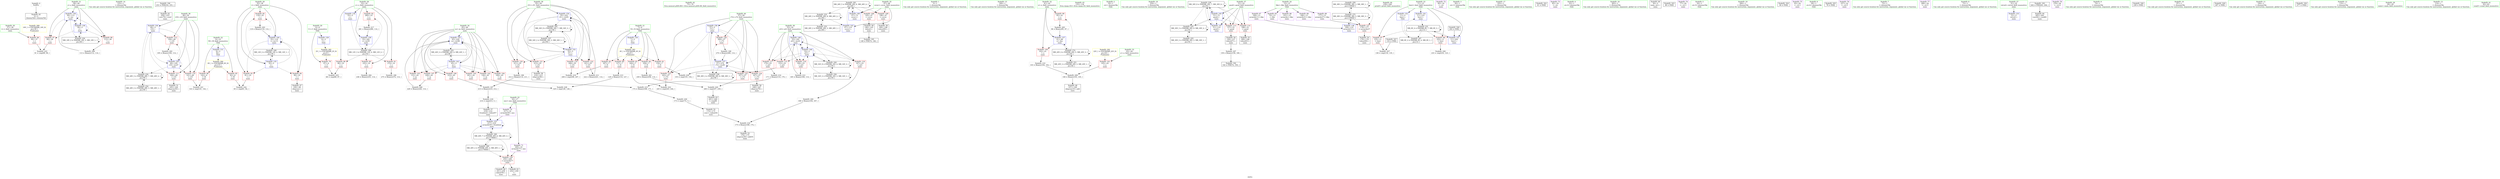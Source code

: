 digraph "SVFG" {
	label="SVFG";

	Node0x555d9d8793c0 [shape=record,color=grey,label="{NodeID: 0\nNullPtr}"];
	Node0x555d9d8793c0 -> Node0x555d9d8a2220[style=solid];
	Node0x555d9d8a2520 [shape=record,color=red,label="{NodeID: 97\n89\<--39\n\<--j\nmain\n}"];
	Node0x555d9d8a2520 -> Node0x555d9d8b0730[style=solid];
	Node0x555d9d87c600 [shape=record,color=green,label="{NodeID: 14\n123\<--1\n\<--dummyObj\nCan only get source location for instruction, argument, global var or function.}"];
	Node0x555d9d8a66b0 [shape=record,color=black,label="{NodeID: 194\n253 = PHI(254, 255, )\n}"];
	Node0x555d9d8a66b0 -> Node0x555d9d8a3fd0[style=solid];
	Node0x555d9d8a3080 [shape=record,color=red,label="{NodeID: 111\n164\<--49\n\<--i19\nmain\n}"];
	Node0x555d9d8a3080 -> Node0x555d9d8a36e0[style=solid];
	Node0x555d9d87de70 [shape=record,color=green,label="{NodeID: 28\n33\<--34\nc\<--c_field_insensitive\nmain\n}"];
	Node0x555d9d87de70 -> Node0x555d9d8a55c0[style=solid];
	Node0x555d9d87de70 -> Node0x555d9d8a5690[style=solid];
	Node0x555d9d87de70 -> Node0x555d9d8a5760[style=solid];
	Node0x555d9d87de70 -> Node0x555d9d8a5830[style=solid];
	Node0x555d9d87de70 -> Node0x555d9d8a8b30[style=solid];
	Node0x555d9d87de70 -> Node0x555d9d8a9eb0[style=solid];
	Node0x555d9d8af0b0 [shape=record,color=grey,label="{NodeID: 208\n113 = Binary(112, 114, )\n}"];
	Node0x555d9d8af0b0 -> Node0x555d9d8a8f40[style=solid];
	Node0x555d9d8a8320 [shape=record,color=red,label="{NodeID: 125\n257\<--57\n\<--i72\nmain\n}"];
	Node0x555d9d8a8320 -> Node0x555d9d8b02b0[style=solid];
	Node0x555d9d87ee60 [shape=record,color=green,label="{NodeID: 42\n75\<--76\nllvm.memset.p0i8.i64\<--llvm.memset.p0i8.i64_field_insensitive\n}"];
	Node0x555d9d8b05b0 [shape=record,color=grey,label="{NodeID: 222\n245 = cmp(243, 244, )\n}"];
	Node0x555d9d8a8f40 [shape=record,color=blue,label="{NodeID: 139\n39\<--113\nj\<--inc\nmain\n}"];
	Node0x555d9d8a8f40 -> Node0x555d9d8a2520[style=dashed];
	Node0x555d9d8a8f40 -> Node0x555d9d8a25f0[style=dashed];
	Node0x555d9d8a8f40 -> Node0x555d9d8a8cd0[style=dashed];
	Node0x555d9d8a8f40 -> Node0x555d9d8a8f40[style=dashed];
	Node0x555d9d8a8f40 -> Node0x555d9d8be300[style=dashed];
	Node0x555d9d8a3af0 [shape=record,color=black,label="{NodeID: 56\n199\<--198\ntobool49\<--\nmain\n}"];
	Node0x555d9d8a9aa0 [shape=record,color=blue,label="{NodeID: 153\n217\<--218\narrayidx59\<--frombool\nmain\n}"];
	Node0x555d9d8a9aa0 -> Node0x555d9d8a9aa0[style=dashed];
	Node0x555d9d8a9aa0 -> Node0x555d9d8bcf00[style=dashed];
	Node0x555d9d8a4650 [shape=record,color=purple,label="{NodeID: 70\n217\<--16\narrayidx59\<--ans\nmain\n}"];
	Node0x555d9d8a4650 -> Node0x555d9d8a9aa0[style=solid];
	Node0x555d9d8be300 [shape=record,color=black,label="{NodeID: 250\nMR_18V_2 = PHI(MR_18V_3, MR_18V_1, )\npts\{40 \}\n}"];
	Node0x555d9d8be300 -> Node0x555d9d8a8cd0[style=dashed];
	Node0x555d9d8be300 -> Node0x555d9d8be300[style=dashed];
	Node0x555d9d8a51b0 [shape=record,color=red,label="{NodeID: 84\n258\<--7\n\<--N\nmain\n}"];
	Node0x555d9d8a51b0 -> Node0x555d9d8ae630[style=solid];
	Node0x555d9d8a1ee0 [shape=record,color=green,label="{NodeID: 1\n5\<--1\n\<--dummyObj\nCan only get source location for instruction, argument, global var or function.}"];
	Node0x555d9d8a25f0 [shape=record,color=red,label="{NodeID: 98\n112\<--39\n\<--j\nmain\n}"];
	Node0x555d9d8a25f0 -> Node0x555d9d8af0b0[style=solid];
	Node0x555d9d87c6d0 [shape=record,color=green,label="{NodeID: 15\n160\<--1\n\<--dummyObj\nCan only get source location for instruction, argument, global var or function.}"];
	Node0x555d9d8a6840 [shape=record,color=black,label="{NodeID: 195\n148 = PHI(74, 146, )\n}"];
	Node0x555d9d8a3150 [shape=record,color=red,label="{NodeID: 112\n194\<--49\n\<--i19\nmain\n}"];
	Node0x555d9d8a3150 -> Node0x555d9d8ae7b0[style=solid];
	Node0x555d9d87df40 [shape=record,color=green,label="{NodeID: 29\n35\<--36\ni\<--i_field_insensitive\nmain\n}"];
	Node0x555d9d87df40 -> Node0x555d9d8a5900[style=solid];
	Node0x555d9d87df40 -> Node0x555d9d8a59d0[style=solid];
	Node0x555d9d87df40 -> Node0x555d9d8a5aa0[style=solid];
	Node0x555d9d87df40 -> Node0x555d9d8a8c00[style=solid];
	Node0x555d9d87df40 -> Node0x555d9d8a9010[style=solid];
	Node0x555d9d8c9a00 [shape=record,color=yellow,style=double,label="{NodeID: 292\n22V_1 = ENCHI(MR_22V_0)\npts\{44 \}\nFun[main]}"];
	Node0x555d9d8c9a00 -> Node0x555d9d8a2860[style=dashed];
	Node0x555d9d8af230 [shape=record,color=grey,label="{NodeID: 209\n106 = Binary(103, 105, )\n}"];
	Node0x555d9d8af230 -> Node0x555d9d8a3470[style=solid];
	Node0x555d9d8a83f0 [shape=record,color=red,label="{NodeID: 126\n269\<--57\n\<--i72\nmain\n}"];
	Node0x555d9d8a83f0 -> Node0x555d9d8ae330[style=solid];
	Node0x555d9d87ef60 [shape=record,color=green,label="{NodeID: 43\n133\<--134\nllvm.ctpop.i32\<--llvm.ctpop.i32_field_insensitive\n}"];
	Node0x555d9d8b0730 [shape=record,color=grey,label="{NodeID: 223\n91 = cmp(89, 90, )\n}"];
	Node0x555d9d8a9010 [shape=record,color=blue,label="{NodeID: 140\n35\<--119\ni\<--inc13\nmain\n}"];
	Node0x555d9d8a9010 -> Node0x555d9d8a5900[style=dashed];
	Node0x555d9d8a9010 -> Node0x555d9d8a59d0[style=dashed];
	Node0x555d9d8a9010 -> Node0x555d9d8a5aa0[style=dashed];
	Node0x555d9d8a9010 -> Node0x555d9d8a9010[style=dashed];
	Node0x555d9d8a9010 -> Node0x555d9d8bde00[style=dashed];
	Node0x555d9d8a3bc0 [shape=record,color=black,label="{NodeID: 57\n218\<--214\nfrombool\<--tobool57\nmain\n}"];
	Node0x555d9d8a3bc0 -> Node0x555d9d8a9aa0[style=solid];
	Node0x555d9d8a9b70 [shape=record,color=blue,label="{NodeID: 154\n55\<--222\ni51\<--inc61\nmain\n}"];
	Node0x555d9d8a9b70 -> Node0x555d9d8a7e40[style=dashed];
	Node0x555d9d8a9b70 -> Node0x555d9d8a7f10[style=dashed];
	Node0x555d9d8a9b70 -> Node0x555d9d8a7fe0[style=dashed];
	Node0x555d9d8a9b70 -> Node0x555d9d8a80b0[style=dashed];
	Node0x555d9d8a9b70 -> Node0x555d9d8a9b70[style=dashed];
	Node0x555d9d8a9b70 -> Node0x555d9d8bca00[style=dashed];
	Node0x555d9d8a4720 [shape=record,color=purple,label="{NodeID: 71\n249\<--16\narrayidx77\<--ans\nmain\n}"];
	Node0x555d9d8a4720 -> Node0x555d9d8a8590[style=solid];
	Node0x555d9d8be800 [shape=record,color=black,label="{NodeID: 251\nMR_20V_2 = PHI(MR_20V_3, MR_20V_1, )\npts\{42 \}\n}"];
	Node0x555d9d8be800 -> Node0x555d9d8be800[style=dashed];
	Node0x555d9d8be800 -> Node0x555d9d8c5f00[style=dashed];
	Node0x555d9d8a5280 [shape=record,color=red,label="{NodeID: 85\n82\<--9\n\<--M\nmain\n}"];
	Node0x555d9d8a5280 -> Node0x555d9d8b08b0[style=solid];
	Node0x555d9d8a1f70 [shape=record,color=green,label="{NodeID: 2\n18\<--1\n.str\<--dummyObj\nGlob }"];
	Node0x555d9d8a26c0 [shape=record,color=red,label="{NodeID: 99\n95\<--41\n\<--x\nmain\n}"];
	Node0x555d9d8a26c0 -> Node0x555d9d8aec30[style=solid];
	Node0x555d9d87c7a0 [shape=record,color=green,label="{NodeID: 16\n254\<--1\n\<--dummyObj\nCan only get source location for instruction, argument, global var or function.}"];
	Node0x555d9d8a69d0 [shape=record,color=grey,label="{NodeID: 196\n275 = Binary(274, 114, )\n}"];
	Node0x555d9d8a3220 [shape=record,color=red,label="{NodeID: 113\n157\<--51\n\<--good\nmain\n}"];
	Node0x555d9d8a3220 -> Node0x555d9d8a3610[style=solid];
	Node0x555d9d87e010 [shape=record,color=green,label="{NodeID: 30\n37\<--38\nt\<--t_field_insensitive\nmain\n}"];
	Node0x555d9d87e010 -> Node0x555d9d8a2450[style=solid];
	Node0x555d9d8af3b0 [shape=record,color=grey,label="{NodeID: 210\n103 = Binary(104, 102, )\n}"];
	Node0x555d9d8af3b0 -> Node0x555d9d8af230[style=solid];
	Node0x555d9d8a84c0 [shape=record,color=red,label="{NodeID: 127\n178\<--177\n\<--arrayidx37\nmain\n}"];
	Node0x555d9d8a84c0 -> Node0x555d9d8a3950[style=solid];
	Node0x555d9d87f060 [shape=record,color=green,label="{NodeID: 44\n239\<--240\nprintf\<--printf_field_insensitive\n}"];
	Node0x555d9d8b08b0 [shape=record,color=grey,label="{NodeID: 224\n83 = cmp(81, 82, )\n}"];
	Node0x555d9d8a90e0 [shape=record,color=blue,label="{NodeID: 141\n11\<--123\nbest\<--\nmain\n}"];
	Node0x555d9d8a90e0 -> Node0x555d9d8b8400[style=dashed];
	Node0x555d9d8a3c90 [shape=record,color=black,label="{NodeID: 58\n216\<--215\nidxprom58\<--\nmain\n}"];
	Node0x555d9d8a9c40 [shape=record,color=blue,label="{NodeID: 155\n45\<--229\nm\<--inc66\nmain\n}"];
	Node0x555d9d8a9c40 -> Node0x555d9d8a2930[style=dashed];
	Node0x555d9d8a9c40 -> Node0x555d9d8a2a00[style=dashed];
	Node0x555d9d8a9c40 -> Node0x555d9d8a2ad0[style=dashed];
	Node0x555d9d8a9c40 -> Node0x555d9d8a2ba0[style=dashed];
	Node0x555d9d8a9c40 -> Node0x555d9d8a2c70[style=dashed];
	Node0x555d9d8a9c40 -> Node0x555d9d8a2d40[style=dashed];
	Node0x555d9d8a9c40 -> Node0x555d9d8a9c40[style=dashed];
	Node0x555d9d8a9c40 -> Node0x555d9d8bed00[style=dashed];
	Node0x555d9d8a47f0 [shape=record,color=purple,label="{NodeID: 72\n60\<--18\n\<--.str\nmain\n}"];
	Node0x555d9d8bed00 [shape=record,color=black,label="{NodeID: 252\nMR_24V_2 = PHI(MR_24V_4, MR_24V_1, )\npts\{46 \}\n}"];
	Node0x555d9d8bed00 -> Node0x555d9d8a91b0[style=dashed];
	Node0x555d9d8a5350 [shape=record,color=red,label="{NodeID: 86\n142\<--9\n\<--M\nmain\n}"];
	Node0x555d9d8a5350 -> Node0x555d9d8b0430[style=solid];
	Node0x555d9d87d5a0 [shape=record,color=green,label="{NodeID: 3\n20\<--1\n.str.1\<--dummyObj\nGlob }"];
	Node0x555d9d8a2790 [shape=record,color=red,label="{NodeID: 100\n102\<--41\n\<--x\nmain\n}"];
	Node0x555d9d8a2790 -> Node0x555d9d8af3b0[style=solid];
	Node0x555d9d87c870 [shape=record,color=green,label="{NodeID: 17\n255\<--1\n\<--dummyObj\nCan only get source location for instruction, argument, global var or function.}"];
	Node0x555d9d8ae030 [shape=record,color=grey,label="{NodeID: 197\n213 = Binary(210, 212, )\n}"];
	Node0x555d9d8ae030 -> Node0x555d9d8affb0[style=solid];
	Node0x555d9d8a32f0 [shape=record,color=red,label="{NodeID: 114\n188\<--51\n\<--good\nmain\n}"];
	Node0x555d9d8a32f0 -> Node0x555d9d8a3a20[style=solid];
	Node0x555d9d87e0e0 [shape=record,color=green,label="{NodeID: 31\n39\<--40\nj\<--j_field_insensitive\nmain\n}"];
	Node0x555d9d87e0e0 -> Node0x555d9d8a2520[style=solid];
	Node0x555d9d87e0e0 -> Node0x555d9d8a25f0[style=solid];
	Node0x555d9d87e0e0 -> Node0x555d9d8a8cd0[style=solid];
	Node0x555d9d87e0e0 -> Node0x555d9d8a8f40[style=solid];
	Node0x555d9d8af530 [shape=record,color=grey,label="{NodeID: 211\n222 = Binary(221, 114, )\n}"];
	Node0x555d9d8af530 -> Node0x555d9d8a9b70[style=solid];
	Node0x555d9d8a8590 [shape=record,color=red,label="{NodeID: 128\n250\<--249\n\<--arrayidx77\nmain\n}"];
	Node0x555d9d8a8590 -> Node0x555d9d8a3e30[style=solid];
	Node0x555d9d8a8590 -> Node0x555d9d8a3f00[style=solid];
	Node0x555d9d8a2220 [shape=record,color=black,label="{NodeID: 45\n2\<--3\ndummyVal\<--dummyVal\n}"];
	Node0x555d9d8b0a30 [shape=record,color=grey,label="{NodeID: 225\n68 = cmp(66, 67, )\n}"];
	Node0x555d9d8a91b0 [shape=record,color=blue,label="{NodeID: 142\n45\<--5\nm\<--\nmain\n}"];
	Node0x555d9d8a91b0 -> Node0x555d9d8a2930[style=dashed];
	Node0x555d9d8a91b0 -> Node0x555d9d8a2a00[style=dashed];
	Node0x555d9d8a91b0 -> Node0x555d9d8a2ad0[style=dashed];
	Node0x555d9d8a91b0 -> Node0x555d9d8a2ba0[style=dashed];
	Node0x555d9d8a91b0 -> Node0x555d9d8a2c70[style=dashed];
	Node0x555d9d8a91b0 -> Node0x555d9d8a2d40[style=dashed];
	Node0x555d9d8a91b0 -> Node0x555d9d8a9c40[style=dashed];
	Node0x555d9d8a91b0 -> Node0x555d9d8bed00[style=dashed];
	Node0x555d9d8a3d60 [shape=record,color=black,label="{NodeID: 59\n248\<--247\nidxprom76\<--\nmain\n}"];
	Node0x555d9d8db3d0 [shape=record,color=black,label="{NodeID: 322\n61 = PHI()\n}"];
	Node0x555d9d8bac00 [shape=record,color=black,label="{NodeID: 239\nMR_30V_8 = PHI(MR_30V_7, MR_30V_6, )\npts\{52 \}\n}"];
	Node0x555d9d8bac00 -> Node0x555d9d8a3220[style=dashed];
	Node0x555d9d8bac00 -> Node0x555d9d8a32f0[style=dashed];
	Node0x555d9d8bac00 -> Node0x555d9d8a9420[style=dashed];
	Node0x555d9d8bac00 -> Node0x555d9d8a95c0[style=dashed];
	Node0x555d9d8bac00 -> Node0x555d9d8b9800[style=dashed];
	Node0x555d9d8bac00 -> Node0x555d9d8bac00[style=dashed];
	Node0x555d9d8a9d10 [shape=record,color=blue,label="{NodeID: 156\n57\<--5\ni72\<--\nmain\n}"];
	Node0x555d9d8a9d10 -> Node0x555d9d8a8180[style=dashed];
	Node0x555d9d8a9d10 -> Node0x555d9d8a8250[style=dashed];
	Node0x555d9d8a9d10 -> Node0x555d9d8a8320[style=dashed];
	Node0x555d9d8a9d10 -> Node0x555d9d8a83f0[style=dashed];
	Node0x555d9d8a9d10 -> Node0x555d9d8a9de0[style=dashed];
	Node0x555d9d8a9d10 -> Node0x555d9d8c0f00[style=dashed];
	Node0x555d9d8a48c0 [shape=record,color=purple,label="{NodeID: 73\n85\<--18\n\<--.str\nmain\n}"];
	Node0x555d9d8bfa10 [shape=record,color=black,label="{NodeID: 253\nMR_26V_2 = PHI(MR_26V_3, MR_26V_1, )\npts\{48 \}\n}"];
	Node0x555d9d8bfa10 -> Node0x555d9d8b8e00[style=dashed];
	Node0x555d9d8a5420 [shape=record,color=red,label="{NodeID: 87\n135\<--11\n\<--best\nmain\n}"];
	Node0x555d9d8a5420 -> Node0x555d9d8b0d30[style=solid];
	Node0x555d9d87d630 [shape=record,color=green,label="{NodeID: 4\n22\<--1\n.str.2\<--dummyObj\nGlob }"];
	Node0x555d9d8a2860 [shape=record,color=red,label="{NodeID: 101\n105\<--43\n\<--y\nmain\n}"];
	Node0x555d9d8a2860 -> Node0x555d9d8af230[style=solid];
	Node0x555d9d879560 [shape=record,color=green,label="{NodeID: 18\n263\<--1\n\<--dummyObj\nCan only get source location for instruction, argument, global var or function.}"];
	Node0x555d9d8ae1b0 [shape=record,color=grey,label="{NodeID: 198\n212 = Binary(114, 211, )\n}"];
	Node0x555d9d8ae1b0 -> Node0x555d9d8ae030[style=solid];
	Node0x555d9d8a33c0 [shape=record,color=red,label="{NodeID: 115\n153\<--53\n\<--j23\nmain\n}"];
	Node0x555d9d8a33c0 -> Node0x555d9d8b1030[style=solid];
	Node0x555d9d87e610 [shape=record,color=green,label="{NodeID: 32\n41\<--42\nx\<--x_field_insensitive\nmain\n}"];
	Node0x555d9d87e610 -> Node0x555d9d8a26c0[style=solid];
	Node0x555d9d87e610 -> Node0x555d9d8a2790[style=solid];
	Node0x555d9d87e610 -> Node0x555d9d8a8da0[style=solid];
	Node0x555d9d8af6b0 [shape=record,color=grey,label="{NodeID: 212\n185 = Binary(184, 114, )\n}"];
	Node0x555d9d8af6b0 -> Node0x555d9d8a9690[style=solid];
	Node0x555d9d8a8660 [shape=record,color=blue,label="{NodeID: 129\n4\<--5\nC\<--\nGlob }"];
	Node0x555d9d8a8660 -> Node0x555d9d8c8700[style=dashed];
	Node0x555d9d8a22b0 [shape=record,color=black,label="{NodeID: 46\n30\<--5\nmain_ret\<--\nmain\n}"];
	Node0x555d9d8b0bb0 [shape=record,color=grey,label="{NodeID: 226\n233 = cmp(232, 123, )\n}"];
	Node0x555d9d8a9280 [shape=record,color=blue,label="{NodeID: 143\n47\<--110\ncover\<--\nmain\n}"];
	Node0x555d9d8a9280 -> Node0x555d9d8c1e00[style=dashed];
	Node0x555d9d8a3e30 [shape=record,color=black,label="{NodeID: 60\n251\<--250\ntobool78\<--\nmain\n}"];
	Node0x555d9d8db4d0 [shape=record,color=black,label="{NodeID: 323\n86 = PHI()\n}"];
	Node0x555d9d8a9de0 [shape=record,color=blue,label="{NodeID: 157\n57\<--270\ni72\<--inc85\nmain\n}"];
	Node0x555d9d8a9de0 -> Node0x555d9d8a8180[style=dashed];
	Node0x555d9d8a9de0 -> Node0x555d9d8a8250[style=dashed];
	Node0x555d9d8a9de0 -> Node0x555d9d8a8320[style=dashed];
	Node0x555d9d8a9de0 -> Node0x555d9d8a83f0[style=dashed];
	Node0x555d9d8a9de0 -> Node0x555d9d8a9de0[style=dashed];
	Node0x555d9d8a9de0 -> Node0x555d9d8c0f00[style=dashed];
	Node0x555d9d8a4990 [shape=record,color=purple,label="{NodeID: 74\n77\<--20\n\<--.str.1\nmain\n}"];
	Node0x555d9d8bfb00 [shape=record,color=black,label="{NodeID: 254\nMR_28V_2 = PHI(MR_28V_3, MR_28V_1, )\npts\{50 \}\n}"];
	Node0x555d9d8bfb00 -> Node0x555d9d8b9300[style=dashed];
	Node0x555d9d8a54f0 [shape=record,color=red,label="{NodeID: 88\n232\<--11\n\<--best\nmain\n}"];
	Node0x555d9d8a54f0 -> Node0x555d9d8b0bb0[style=solid];
	Node0x555d9d87d0b0 [shape=record,color=green,label="{NodeID: 5\n24\<--1\n.str.3\<--dummyObj\nGlob }"];
	Node0x555d9d8a2930 [shape=record,color=red,label="{NodeID: 102\n126\<--45\n\<--m\nmain\n}"];
	Node0x555d9d8a2930 -> Node0x555d9d8b0eb0[style=solid];
	Node0x555d9d879660 [shape=record,color=green,label="{NodeID: 19\n264\<--1\n\<--dummyObj\nCan only get source location for instruction, argument, global var or function.}"];
	Node0x555d9d8c8700 [shape=record,color=yellow,style=double,label="{NodeID: 282\n2V_1 = ENCHI(MR_2V_0)\npts\{6 \}\nFun[main]}"];
	Node0x555d9d8c8700 -> Node0x555d9d8a4da0[style=dashed];
	Node0x555d9d8ae330 [shape=record,color=grey,label="{NodeID: 199\n270 = Binary(269, 114, )\n}"];
	Node0x555d9d8ae330 -> Node0x555d9d8a9de0[style=solid];
	Node0x555d9d8a7bd0 [shape=record,color=red,label="{NodeID: 116\n167\<--53\n\<--j23\nmain\n}"];
	Node0x555d9d8a7bd0 -> Node0x555d9d8ae4b0[style=solid];
	Node0x555d9d87e6e0 [shape=record,color=green,label="{NodeID: 33\n43\<--44\ny\<--y_field_insensitive\nmain\n}"];
	Node0x555d9d87e6e0 -> Node0x555d9d8a2860[style=solid];
	Node0x555d9d8af830 [shape=record,color=grey,label="{NodeID: 213\n128 = Binary(114, 127, )\n}"];
	Node0x555d9d8af830 -> Node0x555d9d8b0eb0[style=solid];
	Node0x555d9d8a8760 [shape=record,color=blue,label="{NodeID: 130\n7\<--5\nN\<--\nGlob }"];
	Node0x555d9d8a8760 -> Node0x555d9d8c9220[style=dashed];
	Node0x555d9d8a2380 [shape=record,color=black,label="{NodeID: 47\n100\<--99\nidxprom\<--\nmain\n}"];
	Node0x555d9d8b0d30 [shape=record,color=grey,label="{NodeID: 227\n136 = cmp(132, 135, )\n}"];
	Node0x555d9d8a9350 [shape=record,color=blue,label="{NodeID: 144\n49\<--5\ni19\<--\nmain\n}"];
	Node0x555d9d8a9350 -> Node0x555d9d8a2fb0[style=dashed];
	Node0x555d9d8a9350 -> Node0x555d9d8a3080[style=dashed];
	Node0x555d9d8a9350 -> Node0x555d9d8a3150[style=dashed];
	Node0x555d9d8a9350 -> Node0x555d9d8a9830[style=dashed];
	Node0x555d9d8a9350 -> Node0x555d9d8b9300[style=dashed];
	Node0x555d9d8a3f00 [shape=record,color=black,label="{NodeID: 61\n252\<--250\n\<--\nmain\n}"];
	Node0x555d9d8db5d0 [shape=record,color=black,label="{NodeID: 324\n94 = PHI()\n}"];
	Node0x555d9d8a9eb0 [shape=record,color=blue,label="{NodeID: 158\n33\<--281\nc\<--inc91\nmain\n}"];
	Node0x555d9d8a9eb0 -> Node0x555d9d8bd900[style=dashed];
	Node0x555d9d8a4a60 [shape=record,color=purple,label="{NodeID: 75\n93\<--20\n\<--.str.1\nmain\n}"];
	Node0x555d9d8c0000 [shape=record,color=black,label="{NodeID: 255\nMR_30V_2 = PHI(MR_30V_3, MR_30V_1, )\npts\{52 \}\n}"];
	Node0x555d9d8c0000 -> Node0x555d9d8b9800[style=dashed];
	Node0x555d9d8a55c0 [shape=record,color=red,label="{NodeID: 89\n66\<--33\n\<--c\nmain\n}"];
	Node0x555d9d8a55c0 -> Node0x555d9d8b0a30[style=solid];
	Node0x555d9d87d140 [shape=record,color=green,label="{NodeID: 6\n26\<--1\n.str.4\<--dummyObj\nGlob }"];
	Node0x555d9d8a2a00 [shape=record,color=red,label="{NodeID: 103\n131\<--45\n\<--m\nmain\n}"];
	Node0x555d9d879760 [shape=record,color=green,label="{NodeID: 20\n4\<--6\nC\<--C_field_insensitive\nGlob }"];
	Node0x555d9d879760 -> Node0x555d9d8a4da0[style=solid];
	Node0x555d9d879760 -> Node0x555d9d8a8660[style=solid];
	Node0x555d9d8c9220 [shape=record,color=yellow,style=double,label="{NodeID: 283\n4V_1 = ENCHI(MR_4V_0)\npts\{8 \}\nFun[main]}"];
	Node0x555d9d8c9220 -> Node0x555d9d8a4e70[style=dashed];
	Node0x555d9d8c9220 -> Node0x555d9d8a4f40[style=dashed];
	Node0x555d9d8c9220 -> Node0x555d9d8a5010[style=dashed];
	Node0x555d9d8c9220 -> Node0x555d9d8a50e0[style=dashed];
	Node0x555d9d8c9220 -> Node0x555d9d8a51b0[style=dashed];
	Node0x555d9d8ae4b0 [shape=record,color=grey,label="{NodeID: 200\n168 = Binary(104, 167, )\n}"];
	Node0x555d9d8ae4b0 -> Node0x555d9d8afcb0[style=solid];
	Node0x555d9d8a7ca0 [shape=record,color=red,label="{NodeID: 117\n170\<--53\n\<--j23\nmain\n}"];
	Node0x555d9d8a7ca0 -> Node0x555d9d8af9b0[style=solid];
	Node0x555d9d87e7b0 [shape=record,color=green,label="{NodeID: 34\n45\<--46\nm\<--m_field_insensitive\nmain\n}"];
	Node0x555d9d87e7b0 -> Node0x555d9d8a2930[style=solid];
	Node0x555d9d87e7b0 -> Node0x555d9d8a2a00[style=solid];
	Node0x555d9d87e7b0 -> Node0x555d9d8a2ad0[style=solid];
	Node0x555d9d87e7b0 -> Node0x555d9d8a2ba0[style=solid];
	Node0x555d9d87e7b0 -> Node0x555d9d8a2c70[style=solid];
	Node0x555d9d87e7b0 -> Node0x555d9d8a2d40[style=solid];
	Node0x555d9d87e7b0 -> Node0x555d9d8a91b0[style=solid];
	Node0x555d9d87e7b0 -> Node0x555d9d8a9c40[style=solid];
	Node0x555d9d8af9b0 [shape=record,color=grey,label="{NodeID: 214\n171 = Binary(114, 170, )\n}"];
	Node0x555d9d8af9b0 -> Node0x555d9d8afb30[style=solid];
	Node0x555d9d8a8860 [shape=record,color=blue,label="{NodeID: 131\n9\<--5\nM\<--\nGlob }"];
	Node0x555d9d8a8860 -> Node0x555d9d8c9300[style=dashed];
	Node0x555d9d8a3470 [shape=record,color=black,label="{NodeID: 48\n107\<--106\nidxprom10\<--add\nmain\n}"];
	Node0x555d9d8b0eb0 [shape=record,color=grey,label="{NodeID: 228\n129 = cmp(126, 128, )\n}"];
	Node0x555d9d8a9420 [shape=record,color=blue,label="{NodeID: 145\n51\<--72\ngood\<--\nmain\n}"];
	Node0x555d9d8a9420 -> Node0x555d9d8a3220[style=dashed];
	Node0x555d9d8a9420 -> Node0x555d9d8a32f0[style=dashed];
	Node0x555d9d8a9420 -> Node0x555d9d8a9420[style=dashed];
	Node0x555d9d8a9420 -> Node0x555d9d8a95c0[style=dashed];
	Node0x555d9d8a9420 -> Node0x555d9d8b9800[style=dashed];
	Node0x555d9d8a9420 -> Node0x555d9d8bac00[style=dashed];
	Node0x555d9d8a3fd0 [shape=record,color=black,label="{NodeID: 62\n256\<--253\nconv79\<--cond\nmain\n}"];
	Node0x555d9d8db6d0 [shape=record,color=black,label="{NodeID: 325\n78 = PHI()\n}"];
	Node0x555d9d8a4b30 [shape=record,color=purple,label="{NodeID: 76\n237\<--22\n\<--.str.2\nmain\n}"];
	Node0x555d9d8c0500 [shape=record,color=black,label="{NodeID: 256\nMR_32V_2 = PHI(MR_32V_3, MR_32V_1, )\npts\{54 \}\n}"];
	Node0x555d9d8c0500 -> Node0x555d9d8a94f0[style=dashed];
	Node0x555d9d8c0500 -> Node0x555d9d8bc500[style=dashed];
	Node0x555d9d8c0500 -> Node0x555d9d8c0500[style=dashed];
	Node0x555d9d8a5690 [shape=record,color=red,label="{NodeID: 90\n235\<--33\n\<--c\nmain\n}"];
	Node0x555d9d8a5690 -> Node0x555d9d8aeab0[style=solid];
	Node0x555d9d87d2a0 [shape=record,color=green,label="{NodeID: 7\n72\<--1\n\<--dummyObj\nCan only get source location for instruction, argument, global var or function.}"];
	Node0x555d9d8a2ad0 [shape=record,color=red,label="{NodeID: 104\n169\<--45\n\<--m\nmain\n}"];
	Node0x555d9d8a2ad0 -> Node0x555d9d8afb30[style=solid];
	Node0x555d9d879860 [shape=record,color=green,label="{NodeID: 21\n7\<--8\nN\<--N_field_insensitive\nGlob }"];
	Node0x555d9d879860 -> Node0x555d9d8a4e70[style=solid];
	Node0x555d9d879860 -> Node0x555d9d8a4f40[style=solid];
	Node0x555d9d879860 -> Node0x555d9d8a5010[style=solid];
	Node0x555d9d879860 -> Node0x555d9d8a50e0[style=solid];
	Node0x555d9d879860 -> Node0x555d9d8a51b0[style=solid];
	Node0x555d9d879860 -> Node0x555d9d8a8760[style=solid];
	Node0x555d9d8c9300 [shape=record,color=yellow,style=double,label="{NodeID: 284\n6V_1 = ENCHI(MR_6V_0)\npts\{10 \}\nFun[main]}"];
	Node0x555d9d8c9300 -> Node0x555d9d8a5280[style=dashed];
	Node0x555d9d8c9300 -> Node0x555d9d8a5350[style=dashed];
	Node0x555d9d8ae630 [shape=record,color=grey,label="{NodeID: 201\n259 = Binary(258, 114, )\n}"];
	Node0x555d9d8ae630 -> Node0x555d9d8b02b0[style=solid];
	Node0x555d9d8a7d70 [shape=record,color=red,label="{NodeID: 118\n184\<--53\n\<--j23\nmain\n}"];
	Node0x555d9d8a7d70 -> Node0x555d9d8af6b0[style=solid];
	Node0x555d9d87e880 [shape=record,color=green,label="{NodeID: 35\n47\<--48\ncover\<--cover_field_insensitive\nmain\n}"];
	Node0x555d9d87e880 -> Node0x555d9d8a2e10[style=solid];
	Node0x555d9d87e880 -> Node0x555d9d8a2ee0[style=solid];
	Node0x555d9d87e880 -> Node0x555d9d8a9280[style=solid];
	Node0x555d9d87e880 -> Node0x555d9d8a9760[style=solid];
	Node0x555d9d8afb30 [shape=record,color=grey,label="{NodeID: 215\n172 = Binary(169, 171, )\n}"];
	Node0x555d9d8afb30 -> Node0x555d9d8b11b0[style=solid];
	Node0x555d9d8a8960 [shape=record,color=blue,label="{NodeID: 132\n11\<--5\nbest\<--\nGlob }"];
	Node0x555d9d8a8960 -> Node0x555d9d8bd400[style=dashed];
	Node0x555d9d8a3540 [shape=record,color=black,label="{NodeID: 49\n146\<--145\ntobool\<--\nmain\n}"];
	Node0x555d9d8a3540 -> Node0x555d9d8a6840[style=solid];
	Node0x555d9d8b1030 [shape=record,color=grey,label="{NodeID: 229\n155 = cmp(153, 154, )\n}"];
	Node0x555d9d8a94f0 [shape=record,color=blue,label="{NodeID: 146\n53\<--5\nj23\<--\nmain\n}"];
	Node0x555d9d8a94f0 -> Node0x555d9d8a33c0[style=dashed];
	Node0x555d9d8a94f0 -> Node0x555d9d8a7bd0[style=dashed];
	Node0x555d9d8a94f0 -> Node0x555d9d8a7ca0[style=dashed];
	Node0x555d9d8a94f0 -> Node0x555d9d8a7d70[style=dashed];
	Node0x555d9d8a94f0 -> Node0x555d9d8a94f0[style=dashed];
	Node0x555d9d8a94f0 -> Node0x555d9d8a9690[style=dashed];
	Node0x555d9d8a94f0 -> Node0x555d9d8bc500[style=dashed];
	Node0x555d9d8a40a0 [shape=record,color=black,label="{NodeID: 63\n261\<--260\n\<--cmp80\nmain\n}"];
	Node0x555d9d8db7d0 [shape=record,color=black,label="{NodeID: 326\n202 = PHI()\n}"];
	Node0x555d9d8db7d0 -> Node0x555d9d8a9900[style=solid];
	Node0x555d9d8a4c00 [shape=record,color=purple,label="{NodeID: 77\n266\<--24\n\<--.str.3\nmain\n}"];
	Node0x555d9d8c0a00 [shape=record,color=black,label="{NodeID: 257\nMR_34V_2 = PHI(MR_34V_3, MR_34V_1, )\npts\{56 \}\n}"];
	Node0x555d9d8c0a00 -> Node0x555d9d8a99d0[style=dashed];
	Node0x555d9d8c0a00 -> Node0x555d9d8bca00[style=dashed];
	Node0x555d9d8c0a00 -> Node0x555d9d8c0a00[style=dashed];
	Node0x555d9d8a5760 [shape=record,color=red,label="{NodeID: 91\n274\<--33\n\<--c\nmain\n}"];
	Node0x555d9d8a5760 -> Node0x555d9d8a69d0[style=solid];
	Node0x555d9d87d330 [shape=record,color=green,label="{NodeID: 8\n73\<--1\n\<--dummyObj\nCan only get source location for instruction, argument, global var or function.}"];
	Node0x555d9d8a2ba0 [shape=record,color=red,label="{NodeID: 105\n201\<--45\n\<--m\nmain\n}"];
	Node0x555d9d87d8a0 [shape=record,color=green,label="{NodeID: 22\n9\<--10\nM\<--M_field_insensitive\nGlob }"];
	Node0x555d9d87d8a0 -> Node0x555d9d8a5280[style=solid];
	Node0x555d9d87d8a0 -> Node0x555d9d8a5350[style=solid];
	Node0x555d9d87d8a0 -> Node0x555d9d8a8860[style=solid];
	Node0x555d9d8ae7b0 [shape=record,color=grey,label="{NodeID: 202\n195 = Binary(194, 114, )\n}"];
	Node0x555d9d8ae7b0 -> Node0x555d9d8a9830[style=solid];
	Node0x555d9d8a7e40 [shape=record,color=red,label="{NodeID: 119\n206\<--55\n\<--i51\nmain\n}"];
	Node0x555d9d8a7e40 -> Node0x555d9d8b0130[style=solid];
	Node0x555d9d87e950 [shape=record,color=green,label="{NodeID: 36\n49\<--50\ni19\<--i19_field_insensitive\nmain\n}"];
	Node0x555d9d87e950 -> Node0x555d9d8a2fb0[style=solid];
	Node0x555d9d87e950 -> Node0x555d9d8a3080[style=solid];
	Node0x555d9d87e950 -> Node0x555d9d8a3150[style=solid];
	Node0x555d9d87e950 -> Node0x555d9d8a9350[style=solid];
	Node0x555d9d87e950 -> Node0x555d9d8a9830[style=solid];
	Node0x555d9d8afcb0 [shape=record,color=grey,label="{NodeID: 216\n175 = Binary(168, 174, )\n}"];
	Node0x555d9d8afcb0 -> Node0x555d9d8a3880[style=solid];
	Node0x555d9d8a8a60 [shape=record,color=blue,label="{NodeID: 133\n31\<--5\nretval\<--\nmain\n}"];
	Node0x555d9d8a3610 [shape=record,color=black,label="{NodeID: 50\n158\<--157\ntobool27\<--\nmain\n}"];
	Node0x555d9d8a3610 -> Node0x555d9d8aef30[style=solid];
	Node0x555d9d8b11b0 [shape=record,color=grey,label="{NodeID: 230\n173 = cmp(172, 5, )\n}"];
	Node0x555d9d8b11b0 -> Node0x555d9d8a37b0[style=solid];
	Node0x555d9d8a95c0 [shape=record,color=blue,label="{NodeID: 147\n51\<--110\ngood\<--\nmain\n}"];
	Node0x555d9d8a95c0 -> Node0x555d9d8bac00[style=dashed];
	Node0x555d9d8a4170 [shape=record,color=black,label="{NodeID: 64\n265\<--262\nconv82\<--cond81\nmain\n}"];
	Node0x555d9d8db930 [shape=record,color=black,label="{NodeID: 327\n132 = PHI()\n}"];
	Node0x555d9d8db930 -> Node0x555d9d8b0d30[style=solid];
	Node0x555d9d8bc500 [shape=record,color=black,label="{NodeID: 244\nMR_32V_8 = PHI(MR_32V_4, MR_32V_3, )\npts\{54 \}\n}"];
	Node0x555d9d8bc500 -> Node0x555d9d8a94f0[style=dashed];
	Node0x555d9d8bc500 -> Node0x555d9d8bc500[style=dashed];
	Node0x555d9d8bc500 -> Node0x555d9d8c0500[style=dashed];
	Node0x555d9d8a4cd0 [shape=record,color=purple,label="{NodeID: 78\n276\<--26\n\<--.str.4\nmain\n}"];
	Node0x555d9d8c0f00 [shape=record,color=black,label="{NodeID: 258\nMR_36V_2 = PHI(MR_36V_6, MR_36V_1, )\npts\{58 \}\n}"];
	Node0x555d9d8c0f00 -> Node0x555d9d8a9d10[style=dashed];
	Node0x555d9d8c0f00 -> Node0x555d9d8c0f00[style=dashed];
	Node0x555d9d8a5830 [shape=record,color=red,label="{NodeID: 92\n280\<--33\n\<--c\nmain\n}"];
	Node0x555d9d8a5830 -> Node0x555d9d8afe30[style=solid];
	Node0x555d9d87d3c0 [shape=record,color=green,label="{NodeID: 9\n74\<--1\n\<--dummyObj\nCan only get source location for instruction, argument, global var or function.}"];
	Node0x555d9d8a2c70 [shape=record,color=red,label="{NodeID: 106\n210\<--45\n\<--m\nmain\n}"];
	Node0x555d9d8a2c70 -> Node0x555d9d8ae030[style=solid];
	Node0x555d9d87d9a0 [shape=record,color=green,label="{NodeID: 23\n11\<--12\nbest\<--best_field_insensitive\nGlob }"];
	Node0x555d9d87d9a0 -> Node0x555d9d8a5420[style=solid];
	Node0x555d9d87d9a0 -> Node0x555d9d8a54f0[style=solid];
	Node0x555d9d87d9a0 -> Node0x555d9d8a8960[style=solid];
	Node0x555d9d87d9a0 -> Node0x555d9d8a90e0[style=solid];
	Node0x555d9d87d9a0 -> Node0x555d9d8a9900[style=solid];
	Node0x555d9d8ae930 [shape=record,color=grey,label="{NodeID: 203\n119 = Binary(118, 114, )\n}"];
	Node0x555d9d8ae930 -> Node0x555d9d8a9010[style=solid];
	Node0x555d9d8a7f10 [shape=record,color=red,label="{NodeID: 120\n211\<--55\n\<--i51\nmain\n}"];
	Node0x555d9d8a7f10 -> Node0x555d9d8ae1b0[style=solid];
	Node0x555d9d87ea20 [shape=record,color=green,label="{NodeID: 37\n51\<--52\ngood\<--good_field_insensitive\nmain\n}"];
	Node0x555d9d87ea20 -> Node0x555d9d8a3220[style=solid];
	Node0x555d9d87ea20 -> Node0x555d9d8a32f0[style=solid];
	Node0x555d9d87ea20 -> Node0x555d9d8a9420[style=solid];
	Node0x555d9d87ea20 -> Node0x555d9d8a95c0[style=solid];
	Node0x555d9d8afe30 [shape=record,color=grey,label="{NodeID: 217\n281 = Binary(280, 114, )\n}"];
	Node0x555d9d8afe30 -> Node0x555d9d8a9eb0[style=solid];
	Node0x555d9d8a8b30 [shape=record,color=blue,label="{NodeID: 134\n33\<--5\nc\<--\nmain\n}"];
	Node0x555d9d8a8b30 -> Node0x555d9d8bd900[style=dashed];
	Node0x555d9d8a36e0 [shape=record,color=black,label="{NodeID: 51\n165\<--164\nidxprom30\<--\nmain\n}"];
	Node0x555d9d8b8400 [shape=record,color=black,label="{NodeID: 231\nMR_8V_4 = PHI(MR_8V_7, MR_8V_3, )\npts\{12 \}\n}"];
	Node0x555d9d8b8400 -> Node0x555d9d8a5420[style=dashed];
	Node0x555d9d8b8400 -> Node0x555d9d8a54f0[style=dashed];
	Node0x555d9d8b8400 -> Node0x555d9d8a9900[style=dashed];
	Node0x555d9d8b8400 -> Node0x555d9d8b8400[style=dashed];
	Node0x555d9d8b8400 -> Node0x555d9d8bd400[style=dashed];
	Node0x555d9d8a9690 [shape=record,color=blue,label="{NodeID: 148\n53\<--185\nj23\<--inc41\nmain\n}"];
	Node0x555d9d8a9690 -> Node0x555d9d8a33c0[style=dashed];
	Node0x555d9d8a9690 -> Node0x555d9d8a7bd0[style=dashed];
	Node0x555d9d8a9690 -> Node0x555d9d8a7ca0[style=dashed];
	Node0x555d9d8a9690 -> Node0x555d9d8a7d70[style=dashed];
	Node0x555d9d8a9690 -> Node0x555d9d8a94f0[style=dashed];
	Node0x555d9d8a9690 -> Node0x555d9d8a9690[style=dashed];
	Node0x555d9d8a9690 -> Node0x555d9d8bc500[style=dashed];
	Node0x555d9d8a4240 [shape=record,color=purple,label="{NodeID: 65\n70\<--13\n\<--like\nmain\n}"];
	Node0x555d9d8dba30 [shape=record,color=black,label="{NodeID: 328\n238 = PHI()\n}"];
	Node0x555d9d8bca00 [shape=record,color=black,label="{NodeID: 245\nMR_34V_8 = PHI(MR_34V_7, MR_34V_3, )\npts\{56 \}\n}"];
	Node0x555d9d8bca00 -> Node0x555d9d8a99d0[style=dashed];
	Node0x555d9d8bca00 -> Node0x555d9d8bca00[style=dashed];
	Node0x555d9d8bca00 -> Node0x555d9d8c0a00[style=dashed];
	Node0x555d9d8a4da0 [shape=record,color=red,label="{NodeID: 79\n67\<--4\n\<--C\nmain\n}"];
	Node0x555d9d8a4da0 -> Node0x555d9d8b0a30[style=solid];
	Node0x555d9d8c1400 [shape=record,color=black,label="{NodeID: 259\nMR_38V_2 = PHI(MR_38V_3, MR_38V_1, )\npts\{150000 \}\n}"];
	Node0x555d9d8c1400 -> Node0x555d9d8a84c0[style=dashed];
	Node0x555d9d8c1400 -> Node0x555d9d8c1400[style=dashed];
	Node0x555d9d8c1400 -> Node0x555d9d8c6400[style=dashed];
	Node0x555d9d8a5900 [shape=record,color=red,label="{NodeID: 93\n81\<--35\n\<--i\nmain\n}"];
	Node0x555d9d8a5900 -> Node0x555d9d8b08b0[style=solid];
	Node0x555d9d879e30 [shape=record,color=green,label="{NodeID: 10\n97\<--1\n\<--dummyObj\nCan only get source location for instruction, argument, global var or function.}"];
	Node0x555d9d8a2d40 [shape=record,color=red,label="{NodeID: 107\n228\<--45\n\<--m\nmain\n}"];
	Node0x555d9d8a2d40 -> Node0x555d9d8aedb0[style=solid];
	Node0x555d9d87daa0 [shape=record,color=green,label="{NodeID: 24\n13\<--15\nlike\<--like_field_insensitive\nGlob }"];
	Node0x555d9d87daa0 -> Node0x555d9d8a4240[style=solid];
	Node0x555d9d87daa0 -> Node0x555d9d8a4310[style=solid];
	Node0x555d9d87daa0 -> Node0x555d9d8a43e0[style=solid];
	Node0x555d9d87daa0 -> Node0x555d9d8a44b0[style=solid];
	Node0x555d9d87daa0 -> Node0x555d9d8a4580[style=solid];
	Node0x555d9d8aeab0 [shape=record,color=grey,label="{NodeID: 204\n236 = Binary(235, 114, )\n}"];
	Node0x555d9d8a7fe0 [shape=record,color=red,label="{NodeID: 121\n215\<--55\n\<--i51\nmain\n}"];
	Node0x555d9d8a7fe0 -> Node0x555d9d8a3c90[style=solid];
	Node0x555d9d87eaf0 [shape=record,color=green,label="{NodeID: 38\n53\<--54\nj23\<--j23_field_insensitive\nmain\n}"];
	Node0x555d9d87eaf0 -> Node0x555d9d8a33c0[style=solid];
	Node0x555d9d87eaf0 -> Node0x555d9d8a7bd0[style=solid];
	Node0x555d9d87eaf0 -> Node0x555d9d8a7ca0[style=solid];
	Node0x555d9d87eaf0 -> Node0x555d9d8a7d70[style=solid];
	Node0x555d9d87eaf0 -> Node0x555d9d8a94f0[style=solid];
	Node0x555d9d87eaf0 -> Node0x555d9d8a9690[style=solid];
	Node0x555d9d8affb0 [shape=record,color=grey,label="{NodeID: 218\n214 = cmp(213, 5, )\n}"];
	Node0x555d9d8affb0 -> Node0x555d9d8a3bc0[style=solid];
	Node0x555d9d8a8c00 [shape=record,color=blue,label="{NodeID: 135\n35\<--5\ni\<--\nmain\n}"];
	Node0x555d9d8a8c00 -> Node0x555d9d8a5900[style=dashed];
	Node0x555d9d8a8c00 -> Node0x555d9d8a59d0[style=dashed];
	Node0x555d9d8a8c00 -> Node0x555d9d8a5aa0[style=dashed];
	Node0x555d9d8a8c00 -> Node0x555d9d8a9010[style=dashed];
	Node0x555d9d8a8c00 -> Node0x555d9d8bde00[style=dashed];
	Node0x555d9d8a37b0 [shape=record,color=black,label="{NodeID: 52\n174\<--173\nconv\<--tobool34\nmain\n}"];
	Node0x555d9d8a37b0 -> Node0x555d9d8afcb0[style=solid];
	Node0x555d9d8a9760 [shape=record,color=blue,label="{NodeID: 149\n47\<--72\ncover\<--\nmain\n}"];
	Node0x555d9d8a9760 -> Node0x555d9d8c1e00[style=dashed];
	Node0x555d9d8a4310 [shape=record,color=purple,label="{NodeID: 66\n101\<--13\narrayidx\<--like\nmain\n}"];
	Node0x555d9d8dbb00 [shape=record,color=black,label="{NodeID: 329\n267 = PHI()\n}"];
	Node0x555d9d8bcf00 [shape=record,color=black,label="{NodeID: 246\nMR_40V_7 = PHI(MR_40V_6, MR_40V_3, )\npts\{170000 \}\n}"];
	Node0x555d9d8bcf00 -> Node0x555d9d8a8590[style=dashed];
	Node0x555d9d8bcf00 -> Node0x555d9d8a9aa0[style=dashed];
	Node0x555d9d8bcf00 -> Node0x555d9d8bcf00[style=dashed];
	Node0x555d9d8bcf00 -> Node0x555d9d8c1900[style=dashed];
	Node0x555d9d8a4e70 [shape=record,color=red,label="{NodeID: 80\n127\<--7\n\<--N\nmain\n}"];
	Node0x555d9d8a4e70 -> Node0x555d9d8af830[style=solid];
	Node0x555d9d8c1900 [shape=record,color=black,label="{NodeID: 260\nMR_40V_2 = PHI(MR_40V_3, MR_40V_1, )\npts\{170000 \}\n}"];
	Node0x555d9d8c1900 -> Node0x555d9d8a8590[style=dashed];
	Node0x555d9d8c1900 -> Node0x555d9d8a9aa0[style=dashed];
	Node0x555d9d8c1900 -> Node0x555d9d8bcf00[style=dashed];
	Node0x555d9d8c1900 -> Node0x555d9d8c1900[style=dashed];
	Node0x555d9d8a59d0 [shape=record,color=red,label="{NodeID: 94\n99\<--35\n\<--i\nmain\n}"];
	Node0x555d9d8a59d0 -> Node0x555d9d8a2380[style=solid];
	Node0x555d9d879ec0 [shape=record,color=green,label="{NodeID: 11\n104\<--1\n\<--dummyObj\nCan only get source location for instruction, argument, global var or function.}"];
	Node0x555d9d8c5f00 [shape=record,color=black,label="{NodeID: 274\nMR_20V_4 = PHI(MR_20V_5, MR_20V_3, )\npts\{42 \}\n}"];
	Node0x555d9d8c5f00 -> Node0x555d9d8a26c0[style=dashed];
	Node0x555d9d8c5f00 -> Node0x555d9d8a8da0[style=dashed];
	Node0x555d9d8c5f00 -> Node0x555d9d8be800[style=dashed];
	Node0x555d9d8c5f00 -> Node0x555d9d8c5f00[style=dashed];
	Node0x555d9d8a2e10 [shape=record,color=red,label="{NodeID: 108\n145\<--47\n\<--cover\nmain\n}"];
	Node0x555d9d8a2e10 -> Node0x555d9d8a3540[style=solid];
	Node0x555d9d87dba0 [shape=record,color=green,label="{NodeID: 25\n16\<--17\nans\<--ans_field_insensitive\nGlob }"];
	Node0x555d9d87dba0 -> Node0x555d9d8a4650[style=solid];
	Node0x555d9d87dba0 -> Node0x555d9d8a4720[style=solid];
	Node0x555d9d8aec30 [shape=record,color=grey,label="{NodeID: 205\n96 = Binary(95, 97, )\n}"];
	Node0x555d9d8aec30 -> Node0x555d9d8a8da0[style=solid];
	Node0x555d9d8a80b0 [shape=record,color=red,label="{NodeID: 122\n221\<--55\n\<--i51\nmain\n}"];
	Node0x555d9d8a80b0 -> Node0x555d9d8af530[style=solid];
	Node0x555d9d87ebc0 [shape=record,color=green,label="{NodeID: 39\n55\<--56\ni51\<--i51_field_insensitive\nmain\n}"];
	Node0x555d9d87ebc0 -> Node0x555d9d8a7e40[style=solid];
	Node0x555d9d87ebc0 -> Node0x555d9d8a7f10[style=solid];
	Node0x555d9d87ebc0 -> Node0x555d9d8a7fe0[style=solid];
	Node0x555d9d87ebc0 -> Node0x555d9d8a80b0[style=solid];
	Node0x555d9d87ebc0 -> Node0x555d9d8a99d0[style=solid];
	Node0x555d9d87ebc0 -> Node0x555d9d8a9b70[style=solid];
	Node0x555d9d8b0130 [shape=record,color=grey,label="{NodeID: 219\n208 = cmp(206, 207, )\n}"];
	Node0x555d9d8a8cd0 [shape=record,color=blue,label="{NodeID: 136\n39\<--5\nj\<--\nmain\n}"];
	Node0x555d9d8a8cd0 -> Node0x555d9d8a2520[style=dashed];
	Node0x555d9d8a8cd0 -> Node0x555d9d8a25f0[style=dashed];
	Node0x555d9d8a8cd0 -> Node0x555d9d8a8cd0[style=dashed];
	Node0x555d9d8a8cd0 -> Node0x555d9d8a8f40[style=dashed];
	Node0x555d9d8a8cd0 -> Node0x555d9d8be300[style=dashed];
	Node0x555d9d8a3880 [shape=record,color=black,label="{NodeID: 53\n176\<--175\nidxprom36\<--add35\nmain\n}"];
	Node0x555d9d8b8e00 [shape=record,color=black,label="{NodeID: 233\nMR_26V_3 = PHI(MR_26V_8, MR_26V_2, )\npts\{48 \}\n}"];
	Node0x555d9d8b8e00 -> Node0x555d9d8a9280[style=dashed];
	Node0x555d9d8b8e00 -> Node0x555d9d8b8e00[style=dashed];
	Node0x555d9d8b8e00 -> Node0x555d9d8bfa10[style=dashed];
	Node0x555d9d8a9830 [shape=record,color=blue,label="{NodeID: 150\n49\<--195\ni19\<--inc47\nmain\n}"];
	Node0x555d9d8a9830 -> Node0x555d9d8a2fb0[style=dashed];
	Node0x555d9d8a9830 -> Node0x555d9d8a3080[style=dashed];
	Node0x555d9d8a9830 -> Node0x555d9d8a3150[style=dashed];
	Node0x555d9d8a9830 -> Node0x555d9d8a9830[style=dashed];
	Node0x555d9d8a9830 -> Node0x555d9d8b9300[style=dashed];
	Node0x555d9d8a43e0 [shape=record,color=purple,label="{NodeID: 67\n108\<--13\narrayidx11\<--like\nmain\n}"];
	Node0x555d9d8a43e0 -> Node0x555d9d8a8e70[style=solid];
	Node0x555d9d8dbbd0 [shape=record,color=black,label="{NodeID: 330\n277 = PHI()\n}"];
	Node0x555d9d8bd400 [shape=record,color=black,label="{NodeID: 247\nMR_8V_2 = PHI(MR_8V_4, MR_8V_1, )\npts\{12 \}\n}"];
	Node0x555d9d8bd400 -> Node0x555d9d8a90e0[style=dashed];
	Node0x555d9d8a4f40 [shape=record,color=red,label="{NodeID: 81\n154\<--7\n\<--N\nmain\n}"];
	Node0x555d9d8a4f40 -> Node0x555d9d8b1030[style=solid];
	Node0x555d9d8c1e00 [shape=record,color=black,label="{NodeID: 261\nMR_26V_5 = PHI(MR_26V_6, MR_26V_4, )\npts\{48 \}\n}"];
	Node0x555d9d8c1e00 -> Node0x555d9d8a2e10[style=dashed];
	Node0x555d9d8c1e00 -> Node0x555d9d8a2ee0[style=dashed];
	Node0x555d9d8c1e00 -> Node0x555d9d8a9760[style=dashed];
	Node0x555d9d8c1e00 -> Node0x555d9d8b8e00[style=dashed];
	Node0x555d9d8c1e00 -> Node0x555d9d8c1e00[style=dashed];
	Node0x555d9d8a5aa0 [shape=record,color=red,label="{NodeID: 95\n118\<--35\n\<--i\nmain\n}"];
	Node0x555d9d8a5aa0 -> Node0x555d9d8ae930[style=solid];
	Node0x555d9d879f90 [shape=record,color=green,label="{NodeID: 12\n110\<--1\n\<--dummyObj\nCan only get source location for instruction, argument, global var or function.}"];
	Node0x555d9d8c6400 [shape=record,color=black,label="{NodeID: 275\nMR_38V_4 = PHI(MR_38V_5, MR_38V_3, )\npts\{150000 \}\n}"];
	Node0x555d9d8c6400 -> Node0x555d9d8a84c0[style=dashed];
	Node0x555d9d8c6400 -> Node0x555d9d8a8e70[style=dashed];
	Node0x555d9d8c6400 -> Node0x555d9d8c1400[style=dashed];
	Node0x555d9d8c6400 -> Node0x555d9d8c6400[style=dashed];
	Node0x555d9d8a5b70 [shape=record,color=black,label="{NodeID: 192\n162 = PHI(74, 159, )\n}"];
	Node0x555d9d8a2ee0 [shape=record,color=red,label="{NodeID: 109\n198\<--47\n\<--cover\nmain\n}"];
	Node0x555d9d8a2ee0 -> Node0x555d9d8a3af0[style=solid];
	Node0x555d9d87dca0 [shape=record,color=green,label="{NodeID: 26\n28\<--29\nmain\<--main_field_insensitive\n}"];
	Node0x555d9d8c9760 [shape=record,color=yellow,style=double,label="{NodeID: 289\n16V_1 = ENCHI(MR_16V_0)\npts\{38 \}\nFun[main]}"];
	Node0x555d9d8c9760 -> Node0x555d9d8a2450[style=dashed];
	Node0x555d9d8aedb0 [shape=record,color=grey,label="{NodeID: 206\n229 = Binary(228, 114, )\n}"];
	Node0x555d9d8aedb0 -> Node0x555d9d8a9c40[style=solid];
	Node0x555d9d8a8180 [shape=record,color=red,label="{NodeID: 123\n243\<--57\n\<--i72\nmain\n}"];
	Node0x555d9d8a8180 -> Node0x555d9d8b05b0[style=solid];
	Node0x555d9d87ec90 [shape=record,color=green,label="{NodeID: 40\n57\<--58\ni72\<--i72_field_insensitive\nmain\n}"];
	Node0x555d9d87ec90 -> Node0x555d9d8a8180[style=solid];
	Node0x555d9d87ec90 -> Node0x555d9d8a8250[style=solid];
	Node0x555d9d87ec90 -> Node0x555d9d8a8320[style=solid];
	Node0x555d9d87ec90 -> Node0x555d9d8a83f0[style=solid];
	Node0x555d9d87ec90 -> Node0x555d9d8a9d10[style=solid];
	Node0x555d9d87ec90 -> Node0x555d9d8a9de0[style=solid];
	Node0x555d9d8b02b0 [shape=record,color=grey,label="{NodeID: 220\n260 = cmp(257, 259, )\n}"];
	Node0x555d9d8b02b0 -> Node0x555d9d8a40a0[style=solid];
	Node0x555d9d8a8da0 [shape=record,color=blue,label="{NodeID: 137\n41\<--96\nx\<--dec\nmain\n}"];
	Node0x555d9d8a8da0 -> Node0x555d9d8a2790[style=dashed];
	Node0x555d9d8a8da0 -> Node0x555d9d8c5f00[style=dashed];
	Node0x555d9d8a3950 [shape=record,color=black,label="{NodeID: 54\n179\<--178\ntobool38\<--\nmain\n}"];
	Node0x555d9d8b9300 [shape=record,color=black,label="{NodeID: 234\nMR_28V_3 = PHI(MR_28V_7, MR_28V_2, )\npts\{50 \}\n}"];
	Node0x555d9d8b9300 -> Node0x555d9d8a9350[style=dashed];
	Node0x555d9d8b9300 -> Node0x555d9d8b9300[style=dashed];
	Node0x555d9d8b9300 -> Node0x555d9d8bfb00[style=dashed];
	Node0x555d9d8a9900 [shape=record,color=blue,label="{NodeID: 151\n11\<--202\nbest\<--\nmain\n}"];
	Node0x555d9d8a9900 -> Node0x555d9d8b8400[style=dashed];
	Node0x555d9d8a44b0 [shape=record,color=purple,label="{NodeID: 68\n166\<--13\narrayidx31\<--like\nmain\n}"];
	Node0x555d9d8bd900 [shape=record,color=black,label="{NodeID: 248\nMR_12V_3 = PHI(MR_12V_4, MR_12V_2, )\npts\{34 \}\n}"];
	Node0x555d9d8bd900 -> Node0x555d9d8a55c0[style=dashed];
	Node0x555d9d8bd900 -> Node0x555d9d8a5690[style=dashed];
	Node0x555d9d8bd900 -> Node0x555d9d8a5760[style=dashed];
	Node0x555d9d8bd900 -> Node0x555d9d8a5830[style=dashed];
	Node0x555d9d8bd900 -> Node0x555d9d8a9eb0[style=dashed];
	Node0x555d9d8a5010 [shape=record,color=red,label="{NodeID: 82\n207\<--7\n\<--N\nmain\n}"];
	Node0x555d9d8a5010 -> Node0x555d9d8b0130[style=solid];
	Node0x555d9d8a2450 [shape=record,color=red,label="{NodeID: 96\n90\<--37\n\<--t\nmain\n}"];
	Node0x555d9d8a2450 -> Node0x555d9d8b0730[style=solid];
	Node0x555d9d87a060 [shape=record,color=green,label="{NodeID: 13\n114\<--1\n\<--dummyObj\nCan only get source location for instruction, argument, global var or function.}"];
	Node0x555d9d8a6110 [shape=record,color=black,label="{NodeID: 193\n262 = PHI(263, 264, )\n}"];
	Node0x555d9d8a6110 -> Node0x555d9d8a4170[style=solid];
	Node0x555d9d8a2fb0 [shape=record,color=red,label="{NodeID: 110\n141\<--49\n\<--i19\nmain\n}"];
	Node0x555d9d8a2fb0 -> Node0x555d9d8b0430[style=solid];
	Node0x555d9d87dda0 [shape=record,color=green,label="{NodeID: 27\n31\<--32\nretval\<--retval_field_insensitive\nmain\n}"];
	Node0x555d9d87dda0 -> Node0x555d9d8a8a60[style=solid];
	Node0x555d9d8aef30 [shape=record,color=grey,label="{NodeID: 207\n159 = Binary(158, 160, )\n}"];
	Node0x555d9d8aef30 -> Node0x555d9d8a5b70[style=solid];
	Node0x555d9d8a8250 [shape=record,color=red,label="{NodeID: 124\n247\<--57\n\<--i72\nmain\n}"];
	Node0x555d9d8a8250 -> Node0x555d9d8a3d60[style=solid];
	Node0x555d9d87ed60 [shape=record,color=green,label="{NodeID: 41\n62\<--63\nscanf\<--scanf_field_insensitive\n}"];
	Node0x555d9d8b0430 [shape=record,color=grey,label="{NodeID: 221\n143 = cmp(141, 142, )\n}"];
	Node0x555d9d8a8e70 [shape=record,color=blue,label="{NodeID: 138\n108\<--110\narrayidx11\<--\nmain\n}"];
	Node0x555d9d8a8e70 -> Node0x555d9d8c6400[style=dashed];
	Node0x555d9d8a3a20 [shape=record,color=black,label="{NodeID: 55\n189\<--188\ntobool43\<--\nmain\n}"];
	Node0x555d9d8b9800 [shape=record,color=black,label="{NodeID: 235\nMR_30V_3 = PHI(MR_30V_9, MR_30V_2, )\npts\{52 \}\n}"];
	Node0x555d9d8b9800 -> Node0x555d9d8a9420[style=dashed];
	Node0x555d9d8b9800 -> Node0x555d9d8b9800[style=dashed];
	Node0x555d9d8b9800 -> Node0x555d9d8c0000[style=dashed];
	Node0x555d9d8a99d0 [shape=record,color=blue,label="{NodeID: 152\n55\<--5\ni51\<--\nmain\n}"];
	Node0x555d9d8a99d0 -> Node0x555d9d8a7e40[style=dashed];
	Node0x555d9d8a99d0 -> Node0x555d9d8a7f10[style=dashed];
	Node0x555d9d8a99d0 -> Node0x555d9d8a7fe0[style=dashed];
	Node0x555d9d8a99d0 -> Node0x555d9d8a80b0[style=dashed];
	Node0x555d9d8a99d0 -> Node0x555d9d8a9b70[style=dashed];
	Node0x555d9d8a99d0 -> Node0x555d9d8bca00[style=dashed];
	Node0x555d9d8a4580 [shape=record,color=purple,label="{NodeID: 69\n177\<--13\narrayidx37\<--like\nmain\n}"];
	Node0x555d9d8a4580 -> Node0x555d9d8a84c0[style=solid];
	Node0x555d9d8bde00 [shape=record,color=black,label="{NodeID: 249\nMR_14V_2 = PHI(MR_14V_4, MR_14V_1, )\npts\{36 \}\n}"];
	Node0x555d9d8bde00 -> Node0x555d9d8a8c00[style=dashed];
	Node0x555d9d8a50e0 [shape=record,color=red,label="{NodeID: 83\n244\<--7\n\<--N\nmain\n}"];
	Node0x555d9d8a50e0 -> Node0x555d9d8b05b0[style=solid];
}
